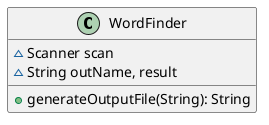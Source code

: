 @startuml
'https://plantuml.com/class-diagram

class WordFinder
{
    ~Scanner scan
    ~String outName, result

    +generateOutputFile(String): String
}

@enduml